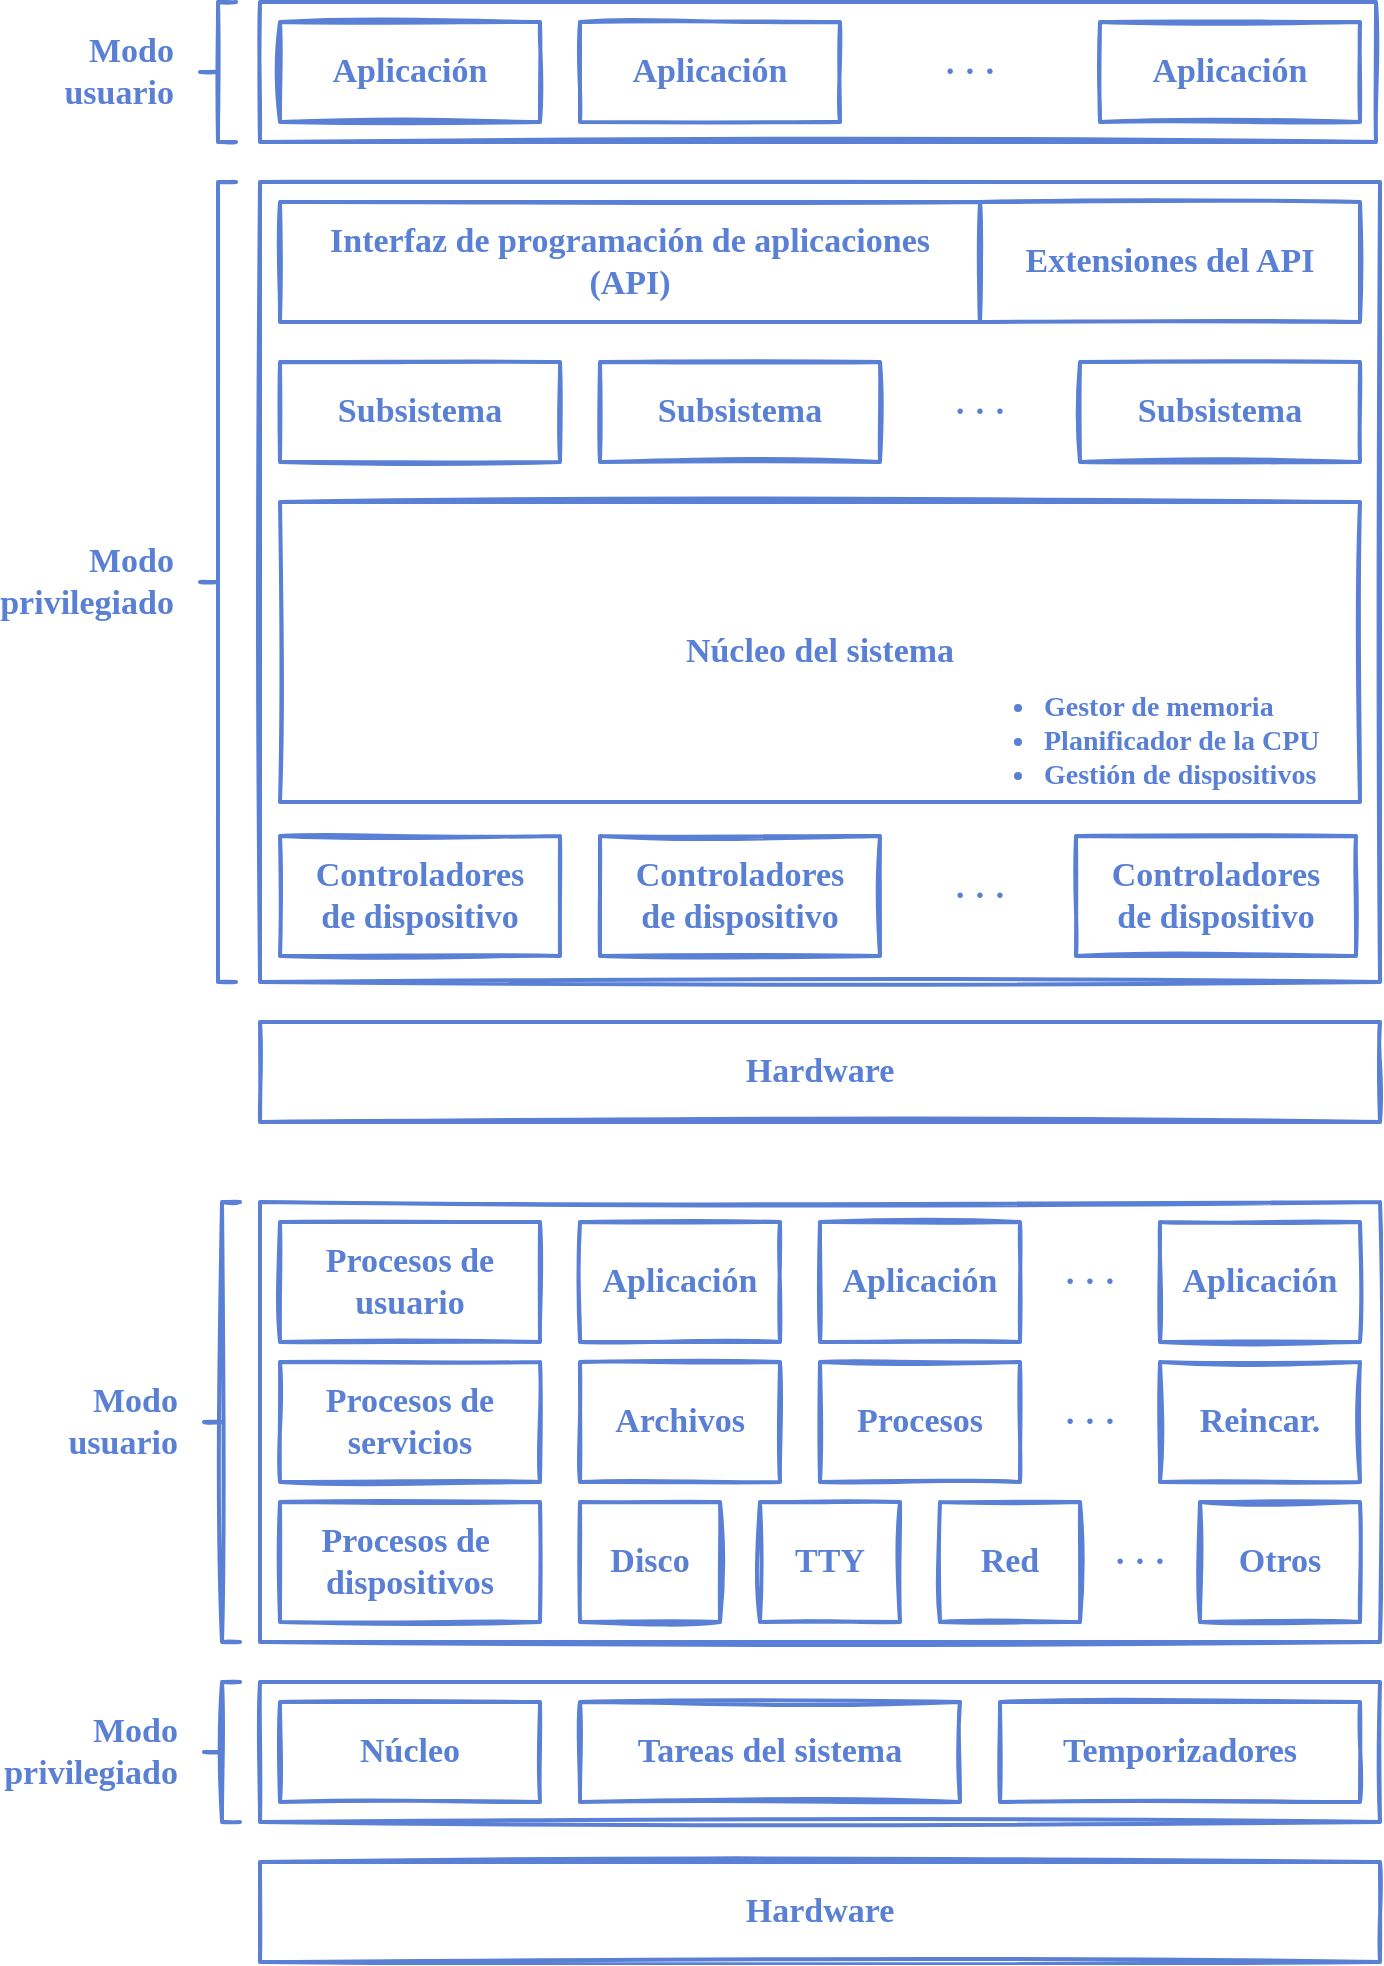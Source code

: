 <mxfile version="13.7.6" type="google"><diagram id="akEowiJKr_ScigKzrRVM" name="Page-1"><mxGraphModel dx="496" dy="594" grid="1" gridSize="10" guides="1" tooltips="1" connect="1" arrows="1" fold="1" page="1" pageScale="1" pageWidth="689" pageHeight="517" math="0" shadow="0"><root><mxCell id="0"/><mxCell id="1" parent="0"/><mxCell id="-pet36EsuUMPWjCT5Itz-23" value="" style="rounded=0;whiteSpace=wrap;html=1;shadow=0;sketch=1;strokeColor=#5980D4;strokeWidth=2;fillColor=none;fontFamily=Ink Free;fontSize=17;fontColor=#5980d4;spacing=20;" vertex="1" parent="1"><mxGeometry x="820" y="40" width="558" height="70" as="geometry"/></mxCell><mxCell id="-pet36EsuUMPWjCT5Itz-22" value="" style="rounded=0;whiteSpace=wrap;html=1;shadow=0;sketch=1;strokeColor=#5980D4;strokeWidth=2;fillColor=none;fontFamily=Ink Free;fontSize=17;fontColor=#5980d4;spacing=20;" vertex="1" parent="1"><mxGeometry x="820" y="130" width="560" height="400" as="geometry"/></mxCell><mxCell id="-pet36EsuUMPWjCT5Itz-1" value="&lt;b&gt;Aplicación&lt;/b&gt;" style="rounded=0;whiteSpace=wrap;html=1;shadow=0;sketch=1;strokeColor=#5980D4;strokeWidth=2;fillColor=none;fontFamily=Ink Free;fontSize=17;fontColor=#5980d4;spacing=20;" vertex="1" parent="1"><mxGeometry x="830" y="50" width="130" height="50" as="geometry"/></mxCell><mxCell id="-pet36EsuUMPWjCT5Itz-3" value="&lt;b&gt;·&amp;nbsp;·&amp;nbsp;·&lt;/b&gt;" style="rounded=0;whiteSpace=wrap;html=1;shadow=0;sketch=1;strokeWidth=2;fillColor=none;fontFamily=Ink Free;fontSize=17;fontColor=#5980d4;spacing=20;strokeColor=none;" vertex="1" parent="1"><mxGeometry x="1110" y="50" width="130" height="50" as="geometry"/></mxCell><mxCell id="-pet36EsuUMPWjCT5Itz-5" value="&lt;b&gt;Interfaz de programación de aplicaciones (API)&lt;/b&gt;" style="rounded=0;whiteSpace=wrap;html=1;shadow=0;sketch=1;strokeColor=#5980D4;strokeWidth=2;fillColor=none;fontFamily=Ink Free;fontSize=17;fontColor=#5980d4;spacing=20;" vertex="1" parent="1"><mxGeometry x="830" y="140" width="350" height="60" as="geometry"/></mxCell><mxCell id="-pet36EsuUMPWjCT5Itz-6" value="&lt;b&gt;Extensiones del API&lt;/b&gt;" style="rounded=0;whiteSpace=wrap;html=1;shadow=0;sketch=1;strokeColor=#5980D4;strokeWidth=2;fillColor=none;fontFamily=Ink Free;fontSize=17;fontColor=#5980d4;spacing=20;" vertex="1" parent="1"><mxGeometry x="1180" y="140" width="190" height="60" as="geometry"/></mxCell><mxCell id="-pet36EsuUMPWjCT5Itz-8" value="&lt;b&gt;Subsistema&lt;br&gt;&lt;/b&gt;" style="rounded=0;whiteSpace=wrap;html=1;shadow=0;sketch=1;strokeColor=#5980D4;strokeWidth=2;fillColor=none;fontFamily=Ink Free;fontSize=17;fontColor=#5980d4;spacing=20;" vertex="1" parent="1"><mxGeometry x="830" y="220" width="140" height="50" as="geometry"/></mxCell><mxCell id="-pet36EsuUMPWjCT5Itz-15" value="&lt;b&gt;·&amp;nbsp;·&amp;nbsp;·&lt;/b&gt;" style="rounded=0;whiteSpace=wrap;html=1;shadow=0;sketch=1;strokeWidth=2;fillColor=none;fontFamily=Ink Free;fontSize=17;fontColor=#5980d4;spacing=20;strokeColor=none;" vertex="1" parent="1"><mxGeometry x="1130" y="220" width="100" height="50" as="geometry"/></mxCell><mxCell id="-pet36EsuUMPWjCT5Itz-16" value="&lt;b&gt;Núcleo del sistema&lt;br&gt;&lt;/b&gt;" style="rounded=0;whiteSpace=wrap;html=1;shadow=0;sketch=1;strokeColor=#5980D4;strokeWidth=2;fillColor=none;fontFamily=Ink Free;fontSize=17;fontColor=#5980d4;spacing=20;" vertex="1" parent="1"><mxGeometry x="830" y="290" width="540" height="150" as="geometry"/></mxCell><mxCell id="-pet36EsuUMPWjCT5Itz-17" value="&lt;b&gt;Controladores de dispositivo&lt;br&gt;&lt;/b&gt;" style="rounded=0;whiteSpace=wrap;html=1;shadow=0;sketch=1;strokeColor=#5980D4;strokeWidth=2;fillColor=none;fontFamily=Ink Free;fontSize=17;fontColor=#5980d4;spacing=20;" vertex="1" parent="1"><mxGeometry x="830" y="457" width="140" height="60" as="geometry"/></mxCell><mxCell id="-pet36EsuUMPWjCT5Itz-18" value="&lt;b&gt;Controladores de dispositivo&lt;br&gt;&lt;/b&gt;" style="rounded=0;whiteSpace=wrap;html=1;shadow=0;sketch=1;strokeColor=#5980D4;strokeWidth=2;fillColor=none;fontFamily=Ink Free;fontSize=17;fontColor=#5980d4;spacing=20;" vertex="1" parent="1"><mxGeometry x="990" y="457" width="140" height="60" as="geometry"/></mxCell><mxCell id="-pet36EsuUMPWjCT5Itz-19" value="&lt;b&gt;Controladores de dispositivo&lt;br&gt;&lt;/b&gt;" style="rounded=0;whiteSpace=wrap;html=1;shadow=0;sketch=1;strokeColor=#5980D4;strokeWidth=2;fillColor=none;fontFamily=Ink Free;fontSize=17;fontColor=#5980d4;spacing=20;" vertex="1" parent="1"><mxGeometry x="1228" y="457" width="140" height="60" as="geometry"/></mxCell><mxCell id="-pet36EsuUMPWjCT5Itz-20" value="&lt;b&gt;·&amp;nbsp;·&amp;nbsp;·&lt;/b&gt;" style="rounded=0;whiteSpace=wrap;html=1;shadow=0;sketch=1;strokeWidth=2;fillColor=none;fontFamily=Ink Free;fontSize=17;fontColor=#5980d4;spacing=20;strokeColor=none;" vertex="1" parent="1"><mxGeometry x="1130" y="457" width="100" height="60" as="geometry"/></mxCell><mxCell id="-pet36EsuUMPWjCT5Itz-21" value="&lt;b&gt;Hardware&lt;/b&gt;" style="rounded=0;whiteSpace=wrap;html=1;shadow=0;sketch=1;strokeColor=#5980D4;strokeWidth=2;fillColor=none;fontFamily=Ink Free;fontSize=17;fontColor=#5980d4;spacing=20;" vertex="1" parent="1"><mxGeometry x="820" y="550" width="560" height="50" as="geometry"/></mxCell><mxCell id="-pet36EsuUMPWjCT5Itz-25" value="" style="strokeWidth=2;html=1;shape=mxgraph.flowchart.annotation_2;align=left;labelPosition=right;pointerEvents=1;fontColor=#000000;sketch=1;strokeColor=#5980D4;" vertex="1" parent="1"><mxGeometry x="790" y="40" width="18" height="70" as="geometry"/></mxCell><mxCell id="-pet36EsuUMPWjCT5Itz-26" value="" style="strokeWidth=2;html=1;shape=mxgraph.flowchart.annotation_2;align=left;labelPosition=right;pointerEvents=1;fontColor=#000000;sketch=1;strokeColor=#5980D4;" vertex="1" parent="1"><mxGeometry x="790" y="130" width="18" height="400" as="geometry"/></mxCell><mxCell id="-pet36EsuUMPWjCT5Itz-28" value="Modo usuario" style="text;html=1;strokeColor=none;fillColor=none;align=right;verticalAlign=middle;whiteSpace=wrap;rounded=0;shadow=0;sketch=1;fontFamily=Ink Free;fontSize=17;fontColor=#5980d4;fontStyle=1" vertex="1" parent="1"><mxGeometry x="709" y="57.5" width="70" height="35" as="geometry"/></mxCell><mxCell id="-pet36EsuUMPWjCT5Itz-29" value="Modo privilegiado" style="text;html=1;strokeColor=none;fillColor=none;align=right;verticalAlign=middle;whiteSpace=wrap;rounded=0;shadow=0;sketch=1;fontFamily=Ink Free;fontSize=17;fontColor=#5980d4;fontStyle=1" vertex="1" parent="1"><mxGeometry x="690" y="310" width="89" height="40" as="geometry"/></mxCell><mxCell id="-pet36EsuUMPWjCT5Itz-31" value="&lt;ul style=&quot;font-size: 14px&quot;&gt;&lt;li style=&quot;font-size: 14px;&quot;&gt;Gestor de memoria&lt;/li&gt;&lt;li style=&quot;font-size: 14px;&quot;&gt;Planificador de la CPU&lt;/li&gt;&lt;li style=&quot;font-size: 14px;&quot;&gt;Gestión de dispositivos&lt;/li&gt;&lt;/ul&gt;" style="text;html=1;strokeColor=none;fillColor=none;align=left;verticalAlign=middle;whiteSpace=wrap;rounded=0;shadow=0;sketch=1;fontFamily=Ink Free;fontSize=14;fontColor=#5980d4;fontStyle=1" vertex="1" parent="1"><mxGeometry x="1170" y="380" width="200" height="60" as="geometry"/></mxCell><mxCell id="-pet36EsuUMPWjCT5Itz-35" value="&lt;b&gt;Subsistema&lt;br&gt;&lt;/b&gt;" style="rounded=0;whiteSpace=wrap;html=1;shadow=0;sketch=1;strokeColor=#5980D4;strokeWidth=2;fillColor=none;fontFamily=Ink Free;fontSize=17;fontColor=#5980d4;spacing=20;" vertex="1" parent="1"><mxGeometry x="990" y="220" width="140" height="50" as="geometry"/></mxCell><mxCell id="-pet36EsuUMPWjCT5Itz-36" value="&lt;b&gt;Subsistema&lt;br&gt;&lt;/b&gt;" style="rounded=0;whiteSpace=wrap;html=1;shadow=0;sketch=1;strokeColor=#5980D4;strokeWidth=2;fillColor=none;fontFamily=Ink Free;fontSize=17;fontColor=#5980d4;spacing=20;" vertex="1" parent="1"><mxGeometry x="1230" y="220" width="140" height="50" as="geometry"/></mxCell><mxCell id="-pet36EsuUMPWjCT5Itz-37" value="&lt;b&gt;Aplicación&lt;/b&gt;" style="rounded=0;whiteSpace=wrap;html=1;shadow=0;sketch=1;strokeColor=#5980D4;strokeWidth=2;fillColor=none;fontFamily=Ink Free;fontSize=17;fontColor=#5980d4;spacing=20;" vertex="1" parent="1"><mxGeometry x="980" y="50" width="130" height="50" as="geometry"/></mxCell><mxCell id="-pet36EsuUMPWjCT5Itz-41" value="&lt;b&gt;Aplicación&lt;/b&gt;" style="rounded=0;whiteSpace=wrap;html=1;shadow=0;sketch=1;strokeColor=#5980D4;strokeWidth=2;fillColor=none;fontFamily=Ink Free;fontSize=17;fontColor=#5980d4;spacing=20;" vertex="1" parent="1"><mxGeometry x="1240" y="50" width="130" height="50" as="geometry"/></mxCell><mxCell id="-pet36EsuUMPWjCT5Itz-69" value="&lt;b&gt;Hardware&lt;/b&gt;" style="rounded=0;whiteSpace=wrap;html=1;shadow=0;sketch=1;strokeColor=#5980D4;strokeWidth=2;fillColor=none;fontFamily=Ink Free;fontSize=17;fontColor=#5980d4;spacing=20;" vertex="1" parent="1"><mxGeometry x="820" y="970" width="560" height="50" as="geometry"/></mxCell><mxCell id="-pet36EsuUMPWjCT5Itz-70" value="" style="rounded=0;whiteSpace=wrap;html=1;shadow=0;sketch=1;strokeColor=#5980D4;strokeWidth=2;fillColor=none;fontFamily=Ink Free;fontSize=17;fontColor=#5980d4;spacing=20;" vertex="1" parent="1"><mxGeometry x="820" y="640" width="560" height="220" as="geometry"/></mxCell><mxCell id="-pet36EsuUMPWjCT5Itz-73" value="" style="strokeWidth=2;html=1;shape=mxgraph.flowchart.annotation_2;align=left;labelPosition=right;pointerEvents=1;fontColor=#000000;sketch=1;strokeColor=#5980D4;" vertex="1" parent="1"><mxGeometry x="792" y="640" width="18" height="220" as="geometry"/></mxCell><mxCell id="-pet36EsuUMPWjCT5Itz-74" value="Modo usuario" style="text;html=1;strokeColor=none;fillColor=none;align=right;verticalAlign=middle;whiteSpace=wrap;rounded=0;shadow=0;sketch=1;fontFamily=Ink Free;fontSize=17;fontColor=#5980d4;fontStyle=1" vertex="1" parent="1"><mxGeometry x="711" y="732.5" width="70" height="35" as="geometry"/></mxCell><mxCell id="-pet36EsuUMPWjCT5Itz-75" value="&lt;b&gt;Aplicación&lt;/b&gt;" style="rounded=0;whiteSpace=wrap;html=1;shadow=0;sketch=1;strokeColor=#5980D4;strokeWidth=2;fillColor=none;fontFamily=Ink Free;fontSize=17;fontColor=#5980d4;spacing=20;" vertex="1" parent="1"><mxGeometry x="980" y="650" width="100" height="60" as="geometry"/></mxCell><mxCell id="-pet36EsuUMPWjCT5Itz-77" value="&lt;b&gt;Reincar.&lt;/b&gt;" style="rounded=0;whiteSpace=wrap;html=1;shadow=0;sketch=1;strokeColor=#5980D4;strokeWidth=2;fillColor=none;fontFamily=Ink Free;fontSize=17;fontColor=#5980d4;spacing=20;" vertex="1" parent="1"><mxGeometry x="1270" y="720" width="100" height="60" as="geometry"/></mxCell><mxCell id="-pet36EsuUMPWjCT5Itz-78" value="&lt;b&gt;Disco&lt;/b&gt;" style="rounded=0;whiteSpace=wrap;html=1;shadow=0;sketch=1;strokeColor=#5980D4;strokeWidth=2;fillColor=none;fontFamily=Ink Free;fontSize=17;fontColor=#5980d4;spacing=20;" vertex="1" parent="1"><mxGeometry x="980" y="790" width="70" height="60" as="geometry"/></mxCell><mxCell id="-pet36EsuUMPWjCT5Itz-79" value="&lt;b&gt;Procesos de usuario&lt;br&gt;&lt;/b&gt;" style="rounded=0;whiteSpace=wrap;html=1;shadow=0;sketch=1;strokeColor=#5980D4;strokeWidth=2;fillColor=none;fontFamily=Ink Free;fontSize=17;fontColor=#5980d4;spacing=20;" vertex="1" parent="1"><mxGeometry x="830" y="650" width="130" height="60" as="geometry"/></mxCell><mxCell id="-pet36EsuUMPWjCT5Itz-80" value="&lt;b&gt;Procesos de servicios&lt;br&gt;&lt;/b&gt;" style="rounded=0;whiteSpace=wrap;html=1;shadow=0;sketch=1;strokeColor=#5980D4;strokeWidth=2;fillColor=none;fontFamily=Ink Free;fontSize=17;fontColor=#5980d4;spacing=20;" vertex="1" parent="1"><mxGeometry x="830" y="720" width="130" height="60" as="geometry"/></mxCell><mxCell id="-pet36EsuUMPWjCT5Itz-81" value="&lt;b&gt;Procesos de&amp;nbsp;&lt;br&gt;dispositivos&lt;br&gt;&lt;/b&gt;" style="rounded=0;whiteSpace=wrap;html=1;shadow=0;sketch=1;strokeColor=#5980D4;strokeWidth=2;fillColor=none;fontFamily=Ink Free;fontSize=17;fontColor=#5980d4;spacing=20;" vertex="1" parent="1"><mxGeometry x="830" y="790" width="130" height="60" as="geometry"/></mxCell><mxCell id="-pet36EsuUMPWjCT5Itz-82" value="&lt;b&gt;Aplicación&lt;/b&gt;" style="rounded=0;whiteSpace=wrap;html=1;shadow=0;sketch=1;strokeColor=#5980D4;strokeWidth=2;fillColor=none;fontFamily=Ink Free;fontSize=17;fontColor=#5980d4;spacing=20;" vertex="1" parent="1"><mxGeometry x="1100" y="650" width="100" height="60" as="geometry"/></mxCell><mxCell id="-pet36EsuUMPWjCT5Itz-83" value="&lt;b&gt;Aplicación&lt;/b&gt;" style="rounded=0;whiteSpace=wrap;html=1;shadow=0;sketch=1;strokeColor=#5980D4;strokeWidth=2;fillColor=none;fontFamily=Ink Free;fontSize=17;fontColor=#5980d4;spacing=20;" vertex="1" parent="1"><mxGeometry x="1270" y="650" width="100" height="60" as="geometry"/></mxCell><mxCell id="-pet36EsuUMPWjCT5Itz-84" value="&lt;b&gt;·&amp;nbsp;·&amp;nbsp;·&lt;/b&gt;" style="rounded=0;whiteSpace=wrap;html=1;shadow=0;sketch=1;strokeWidth=2;fillColor=none;fontFamily=Ink Free;fontSize=17;fontColor=#5980d4;spacing=20;strokeColor=none;" vertex="1" parent="1"><mxGeometry x="1200" y="650" width="70" height="60" as="geometry"/></mxCell><mxCell id="-pet36EsuUMPWjCT5Itz-85" value="&lt;b&gt;Archivos&lt;/b&gt;" style="rounded=0;whiteSpace=wrap;html=1;shadow=0;sketch=1;strokeColor=#5980D4;strokeWidth=2;fillColor=none;fontFamily=Ink Free;fontSize=17;fontColor=#5980d4;spacing=20;" vertex="1" parent="1"><mxGeometry x="980" y="720" width="100" height="60" as="geometry"/></mxCell><mxCell id="-pet36EsuUMPWjCT5Itz-86" value="&lt;b&gt;Procesos&lt;/b&gt;" style="rounded=0;whiteSpace=wrap;html=1;shadow=0;sketch=1;strokeColor=#5980D4;strokeWidth=2;fillColor=none;fontFamily=Ink Free;fontSize=17;fontColor=#5980d4;spacing=20;" vertex="1" parent="1"><mxGeometry x="1100" y="720" width="100" height="60" as="geometry"/></mxCell><mxCell id="-pet36EsuUMPWjCT5Itz-87" value="&lt;b&gt;·&amp;nbsp;·&amp;nbsp;·&lt;/b&gt;" style="rounded=0;whiteSpace=wrap;html=1;shadow=0;sketch=1;strokeWidth=2;fillColor=none;fontFamily=Ink Free;fontSize=17;fontColor=#5980d4;spacing=20;strokeColor=none;" vertex="1" parent="1"><mxGeometry x="1200" y="720" width="70" height="60" as="geometry"/></mxCell><mxCell id="-pet36EsuUMPWjCT5Itz-88" value="&lt;b&gt;TTY&lt;br&gt;&lt;/b&gt;" style="rounded=0;whiteSpace=wrap;html=1;shadow=0;sketch=1;strokeColor=#5980D4;strokeWidth=2;fillColor=none;fontFamily=Ink Free;fontSize=17;fontColor=#5980d4;spacing=20;" vertex="1" parent="1"><mxGeometry x="1070" y="790" width="70" height="60" as="geometry"/></mxCell><mxCell id="-pet36EsuUMPWjCT5Itz-91" value="&lt;b&gt;Red&lt;br&gt;&lt;/b&gt;" style="rounded=0;whiteSpace=wrap;html=1;shadow=0;sketch=1;strokeColor=#5980D4;strokeWidth=2;fillColor=none;fontFamily=Ink Free;fontSize=17;fontColor=#5980d4;spacing=20;" vertex="1" parent="1"><mxGeometry x="1160" y="790" width="70" height="60" as="geometry"/></mxCell><mxCell id="-pet36EsuUMPWjCT5Itz-92" value="&lt;b&gt;·&amp;nbsp;·&amp;nbsp;·&lt;/b&gt;" style="rounded=0;whiteSpace=wrap;html=1;shadow=0;sketch=1;strokeWidth=2;fillColor=none;fontFamily=Ink Free;fontSize=17;fontColor=#5980d4;spacing=20;strokeColor=none;" vertex="1" parent="1"><mxGeometry x="1230" y="790" width="60" height="60" as="geometry"/></mxCell><mxCell id="-pet36EsuUMPWjCT5Itz-93" value="&lt;b&gt;Otros&lt;br&gt;&lt;/b&gt;" style="rounded=0;whiteSpace=wrap;html=1;shadow=0;sketch=1;strokeColor=#5980D4;strokeWidth=2;fillColor=none;fontFamily=Ink Free;fontSize=17;fontColor=#5980d4;spacing=20;" vertex="1" parent="1"><mxGeometry x="1290" y="790" width="80" height="60" as="geometry"/></mxCell><mxCell id="-pet36EsuUMPWjCT5Itz-95" value="" style="rounded=0;whiteSpace=wrap;html=1;shadow=0;sketch=1;strokeColor=#5980D4;strokeWidth=2;fillColor=none;fontFamily=Ink Free;fontSize=17;fontColor=#5980d4;spacing=20;" vertex="1" parent="1"><mxGeometry x="820" y="880" width="560" height="70" as="geometry"/></mxCell><mxCell id="-pet36EsuUMPWjCT5Itz-96" value="&lt;b&gt;Núcleo&lt;/b&gt;" style="rounded=0;whiteSpace=wrap;html=1;shadow=0;sketch=1;strokeColor=#5980D4;strokeWidth=2;fillColor=none;fontFamily=Ink Free;fontSize=17;fontColor=#5980d4;spacing=20;" vertex="1" parent="1"><mxGeometry x="830" y="890" width="130" height="50" as="geometry"/></mxCell><mxCell id="-pet36EsuUMPWjCT5Itz-98" value="" style="strokeWidth=2;html=1;shape=mxgraph.flowchart.annotation_2;align=left;labelPosition=right;pointerEvents=1;fontColor=#000000;sketch=1;strokeColor=#5980D4;" vertex="1" parent="1"><mxGeometry x="792" y="880" width="18" height="70" as="geometry"/></mxCell><mxCell id="-pet36EsuUMPWjCT5Itz-99" value="&lt;b&gt;Temporizadores&lt;/b&gt;" style="rounded=0;whiteSpace=wrap;html=1;shadow=0;sketch=1;strokeColor=#5980D4;strokeWidth=2;fillColor=none;fontFamily=Ink Free;fontSize=17;fontColor=#5980d4;spacing=20;" vertex="1" parent="1"><mxGeometry x="1190" y="890" width="180" height="50" as="geometry"/></mxCell><mxCell id="-pet36EsuUMPWjCT5Itz-100" value="&lt;b&gt;Tareas del sistema&lt;/b&gt;" style="rounded=0;whiteSpace=wrap;html=1;shadow=0;sketch=1;strokeColor=#5980D4;strokeWidth=2;fillColor=none;fontFamily=Ink Free;fontSize=17;fontColor=#5980d4;spacing=20;" vertex="1" parent="1"><mxGeometry x="980" y="890" width="190" height="50" as="geometry"/></mxCell><mxCell id="-pet36EsuUMPWjCT5Itz-101" value="Modo privilegiado" style="text;html=1;strokeColor=none;fillColor=none;align=right;verticalAlign=middle;whiteSpace=wrap;rounded=0;shadow=0;sketch=1;fontFamily=Ink Free;fontSize=17;fontColor=#5980d4;fontStyle=1" vertex="1" parent="1"><mxGeometry x="692" y="895" width="89" height="40" as="geometry"/></mxCell></root></mxGraphModel></diagram></mxfile>